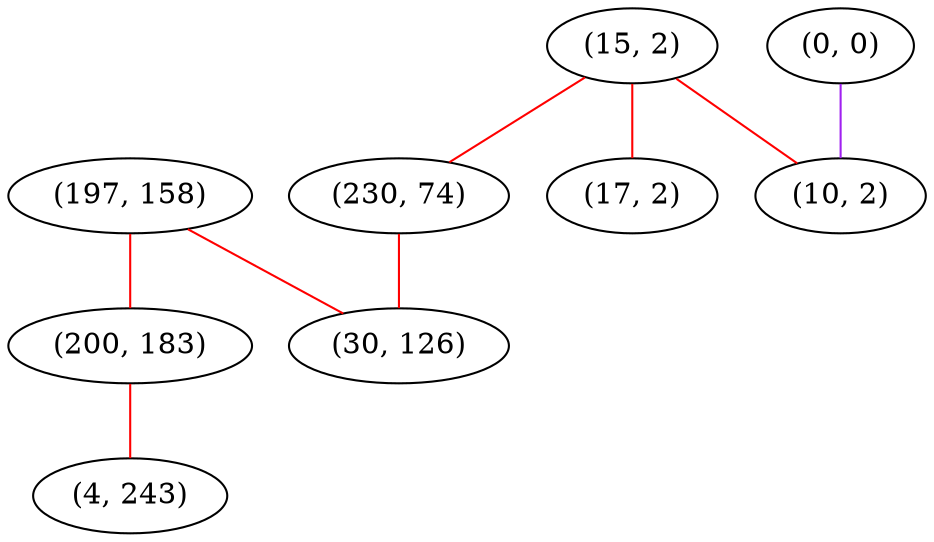 graph "" {
"(197, 158)";
"(0, 0)";
"(200, 183)";
"(15, 2)";
"(4, 243)";
"(230, 74)";
"(17, 2)";
"(30, 126)";
"(10, 2)";
"(197, 158)" -- "(200, 183)"  [color=red, key=0, weight=1];
"(197, 158)" -- "(30, 126)"  [color=red, key=0, weight=1];
"(0, 0)" -- "(10, 2)"  [color=purple, key=0, weight=4];
"(200, 183)" -- "(4, 243)"  [color=red, key=0, weight=1];
"(15, 2)" -- "(17, 2)"  [color=red, key=0, weight=1];
"(15, 2)" -- "(230, 74)"  [color=red, key=0, weight=1];
"(15, 2)" -- "(10, 2)"  [color=red, key=0, weight=1];
"(230, 74)" -- "(30, 126)"  [color=red, key=0, weight=1];
}
